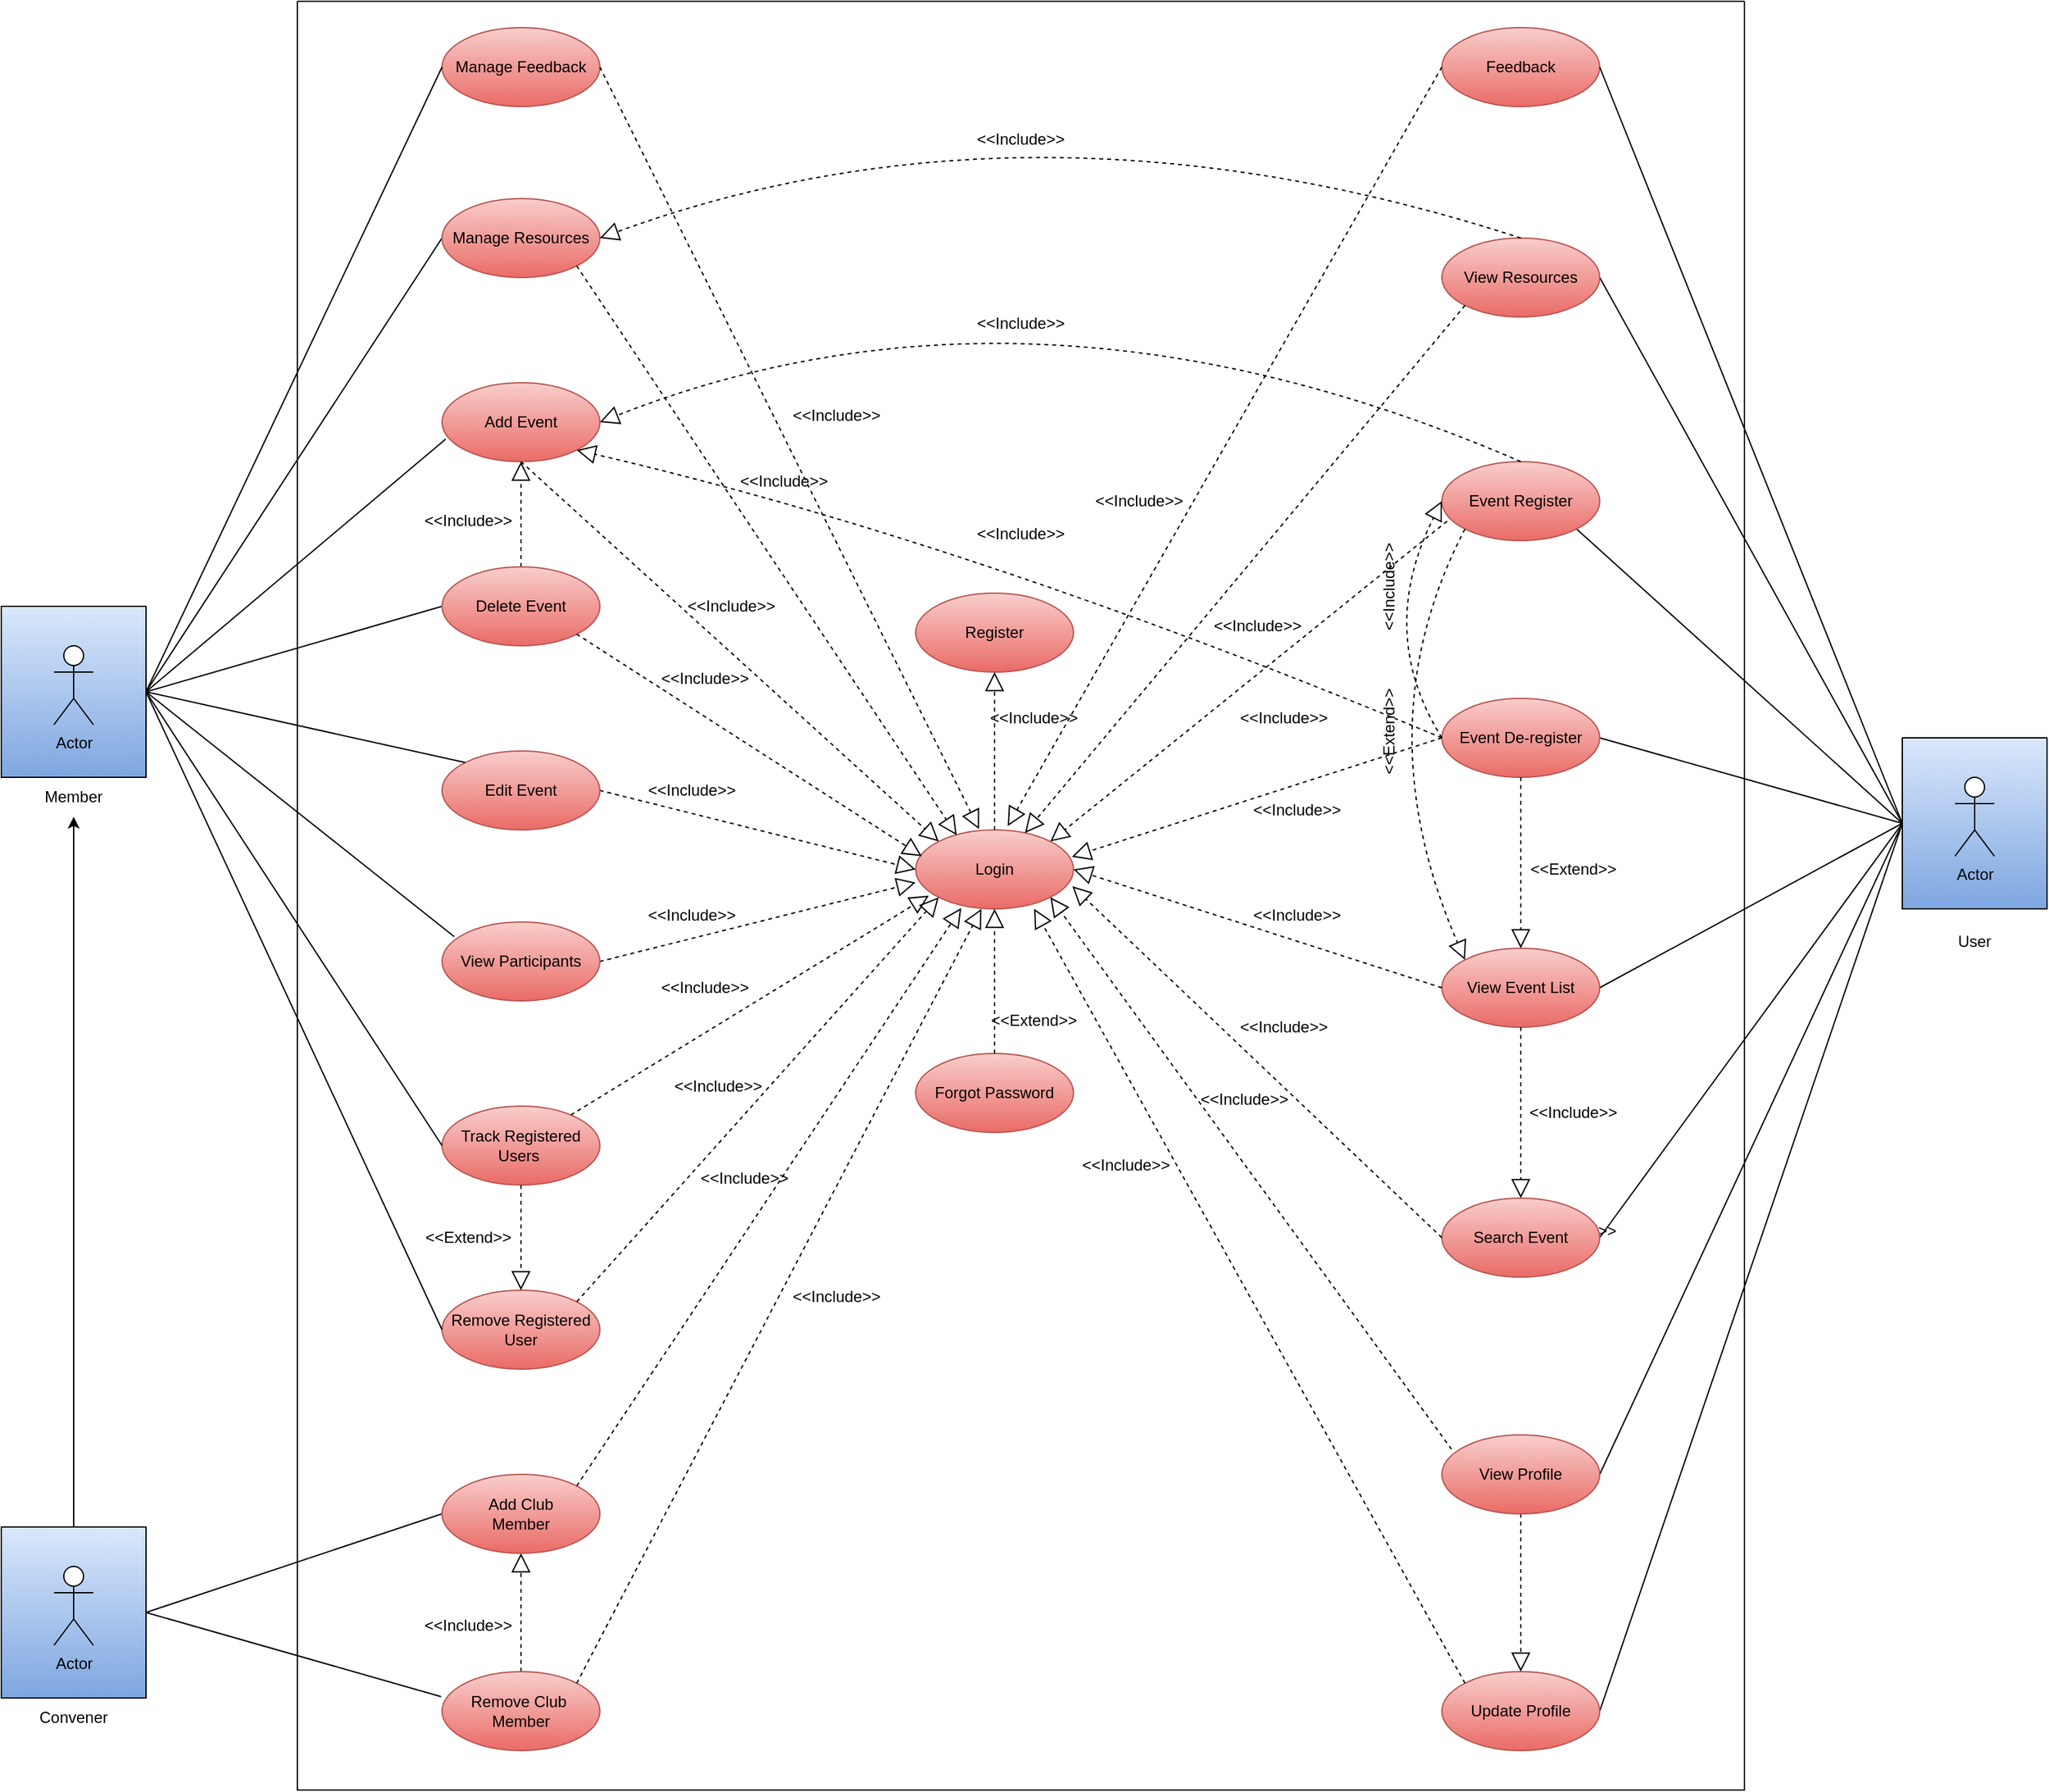 <mxfile version="20.3.0" type="device"><diagram id="QvdpzfzOHM7fyCmmI8pD" name="Page-1"><mxGraphModel dx="2234" dy="1955" grid="1" gridSize="10" guides="1" tooltips="1" connect="1" arrows="1" fold="1" page="1" pageScale="1" pageWidth="850" pageHeight="1100" math="0" shadow="0"><root><mxCell id="0"/><mxCell id="1" parent="0"/><mxCell id="EgZuIPn-_DnP6CWS_Zrd-32" value="" style="endArrow=none;html=1;rounded=0;exitX=1;exitY=0.5;exitDx=0;exitDy=0;entryX=0;entryY=0.5;entryDx=0;entryDy=0;" parent="1" source="EgZuIPn-_DnP6CWS_Zrd-13" target="EgZuIPn-_DnP6CWS_Zrd-52" edge="1"><mxGeometry width="50" height="50" relative="1" as="geometry"><mxPoint x="930" y="-90" as="sourcePoint"/><mxPoint x="980" y="190" as="targetPoint"/></mxGeometry></mxCell><mxCell id="EgZuIPn-_DnP6CWS_Zrd-35" value="" style="endArrow=none;html=1;rounded=0;entryX=1;entryY=0.5;entryDx=0;entryDy=0;exitX=0;exitY=0.5;exitDx=0;exitDy=0;" parent="1" source="EgZuIPn-_DnP6CWS_Zrd-52" target="EgZuIPn-_DnP6CWS_Zrd-14" edge="1"><mxGeometry width="50" height="50" relative="1" as="geometry"><mxPoint x="940" y="160" as="sourcePoint"/><mxPoint x="920" y="130" as="targetPoint"/></mxGeometry></mxCell><mxCell id="EgZuIPn-_DnP6CWS_Zrd-37" value="" style="endArrow=none;html=1;rounded=0;entryX=1;entryY=1;entryDx=0;entryDy=0;exitX=0;exitY=0.5;exitDx=0;exitDy=0;" parent="1" source="EgZuIPn-_DnP6CWS_Zrd-52" target="EgZuIPn-_DnP6CWS_Zrd-7" edge="1"><mxGeometry width="50" height="50" relative="1" as="geometry"><mxPoint x="940" y="130" as="sourcePoint"/><mxPoint x="930" y="90" as="targetPoint"/></mxGeometry></mxCell><mxCell id="EgZuIPn-_DnP6CWS_Zrd-38" value="" style="endArrow=none;html=1;rounded=0;exitX=1;exitY=0.5;exitDx=0;exitDy=0;entryX=0;entryY=0.5;entryDx=0;entryDy=0;" parent="1" source="EgZuIPn-_DnP6CWS_Zrd-12" target="EgZuIPn-_DnP6CWS_Zrd-52" edge="1"><mxGeometry width="50" height="50" relative="1" as="geometry"><mxPoint x="940" y="270" as="sourcePoint"/><mxPoint x="970" y="220" as="targetPoint"/></mxGeometry></mxCell><mxCell id="EgZuIPn-_DnP6CWS_Zrd-39" value="" style="endArrow=none;html=1;rounded=0;exitX=1;exitY=0.5;exitDx=0;exitDy=0;entryX=0;entryY=0.5;entryDx=0;entryDy=0;" parent="1" source="EgZuIPn-_DnP6CWS_Zrd-15" target="EgZuIPn-_DnP6CWS_Zrd-52" edge="1"><mxGeometry width="50" height="50" relative="1" as="geometry"><mxPoint x="870" y="349.41" as="sourcePoint"/><mxPoint x="990" y="349.41" as="targetPoint"/></mxGeometry></mxCell><mxCell id="EgZuIPn-_DnP6CWS_Zrd-40" value="" style="endArrow=none;html=1;rounded=0;exitX=1;exitY=0.5;exitDx=0;exitDy=0;entryX=0;entryY=0.5;entryDx=0;entryDy=0;" parent="1" source="EgZuIPn-_DnP6CWS_Zrd-17" target="EgZuIPn-_DnP6CWS_Zrd-52" edge="1"><mxGeometry width="50" height="50" relative="1" as="geometry"><mxPoint x="890" y="240" as="sourcePoint"/><mxPoint x="1010" y="240" as="targetPoint"/></mxGeometry></mxCell><mxCell id="EgZuIPn-_DnP6CWS_Zrd-41" value="" style="endArrow=none;html=1;rounded=0;exitX=1;exitY=0.5;exitDx=0;exitDy=0;entryX=0;entryY=0.5;entryDx=0;entryDy=0;" parent="1" source="EgZuIPn-_DnP6CWS_Zrd-16" target="EgZuIPn-_DnP6CWS_Zrd-52" edge="1"><mxGeometry width="50" height="50" relative="1" as="geometry"><mxPoint x="900" y="250" as="sourcePoint"/><mxPoint x="1020" y="250" as="targetPoint"/></mxGeometry></mxCell><mxCell id="EgZuIPn-_DnP6CWS_Zrd-42" value="" style="endArrow=none;html=1;rounded=0;entryX=0;entryY=0.5;entryDx=0;entryDy=0;exitX=1;exitY=0.5;exitDx=0;exitDy=0;" parent="1" source="EgZuIPn-_DnP6CWS_Zrd-49" target="EgZuIPn-_DnP6CWS_Zrd-23" edge="1"><mxGeometry width="50" height="50" relative="1" as="geometry"><mxPoint x="80" y="90" as="sourcePoint"/><mxPoint x="140" y="20" as="targetPoint"/></mxGeometry></mxCell><mxCell id="EgZuIPn-_DnP6CWS_Zrd-43" value="" style="endArrow=none;html=1;rounded=0;entryX=0.023;entryY=0.714;entryDx=0;entryDy=0;entryPerimeter=0;exitX=1;exitY=0.5;exitDx=0;exitDy=0;" parent="1" source="EgZuIPn-_DnP6CWS_Zrd-49" target="EgZuIPn-_DnP6CWS_Zrd-9" edge="1"><mxGeometry width="50" height="50" relative="1" as="geometry"><mxPoint x="90" y="100" as="sourcePoint"/><mxPoint x="210" y="-140.0" as="targetPoint"/></mxGeometry></mxCell><mxCell id="EgZuIPn-_DnP6CWS_Zrd-44" value="" style="endArrow=none;html=1;rounded=0;entryX=0;entryY=0.5;entryDx=0;entryDy=0;exitX=1;exitY=0.5;exitDx=0;exitDy=0;" parent="1" source="EgZuIPn-_DnP6CWS_Zrd-49" target="EgZuIPn-_DnP6CWS_Zrd-10" edge="1"><mxGeometry width="50" height="50" relative="1" as="geometry"><mxPoint x="90" y="90" as="sourcePoint"/><mxPoint x="220" y="-130.0" as="targetPoint"/></mxGeometry></mxCell><mxCell id="EgZuIPn-_DnP6CWS_Zrd-45" value="" style="endArrow=none;html=1;rounded=0;entryX=0;entryY=0.5;entryDx=0;entryDy=0;exitX=1;exitY=0.5;exitDx=0;exitDy=0;" parent="1" source="EgZuIPn-_DnP6CWS_Zrd-47" target="EgZuIPn-_DnP6CWS_Zrd-11" edge="1"><mxGeometry width="50" height="50" relative="1" as="geometry"><mxPoint x="70" y="310" as="sourcePoint"/><mxPoint x="230" y="-120.0" as="targetPoint"/></mxGeometry></mxCell><mxCell id="EgZuIPn-_DnP6CWS_Zrd-46" value="" style="endArrow=none;html=1;rounded=0;entryX=-0.006;entryY=0.316;entryDx=0;entryDy=0;entryPerimeter=0;exitX=1;exitY=0.5;exitDx=0;exitDy=0;" parent="1" source="EgZuIPn-_DnP6CWS_Zrd-47" target="EgZuIPn-_DnP6CWS_Zrd-19" edge="1"><mxGeometry width="50" height="50" relative="1" as="geometry"><mxPoint x="70" y="310" as="sourcePoint"/><mxPoint x="240" y="-110.0" as="targetPoint"/></mxGeometry></mxCell><mxCell id="EgZuIPn-_DnP6CWS_Zrd-50" value="" style="group;fillColor=#dae8fc;gradientColor=#7ea6e0;strokeColor=#6c8ebf;" parent="1" vertex="1" connectable="0"><mxGeometry x="-225" y="180" width="110" height="130" as="geometry"/></mxCell><mxCell id="EgZuIPn-_DnP6CWS_Zrd-24" value="Actor" style="shape=umlActor;verticalLabelPosition=bottom;verticalAlign=top;html=1;" parent="EgZuIPn-_DnP6CWS_Zrd-50" vertex="1"><mxGeometry x="40" y="30" width="30" height="60" as="geometry"/></mxCell><mxCell id="EgZuIPn-_DnP6CWS_Zrd-49" value="" style="swimlane;startSize=0;" parent="EgZuIPn-_DnP6CWS_Zrd-50" vertex="1"><mxGeometry width="110" height="130" as="geometry"/></mxCell><mxCell id="EgZuIPn-_DnP6CWS_Zrd-51" value="" style="group;fillColor=#dae8fc;gradientColor=#7ea6e0;strokeColor=#6c8ebf;" parent="1" vertex="1" connectable="0"><mxGeometry x="-225" y="880" width="110" height="130" as="geometry"/></mxCell><mxCell id="EgZuIPn-_DnP6CWS_Zrd-25" value="Actor" style="shape=umlActor;verticalLabelPosition=bottom;verticalAlign=top;html=1;" parent="EgZuIPn-_DnP6CWS_Zrd-51" vertex="1"><mxGeometry x="40" y="30" width="30" height="60" as="geometry"/></mxCell><mxCell id="EgZuIPn-_DnP6CWS_Zrd-47" value="" style="swimlane;startSize=0;" parent="EgZuIPn-_DnP6CWS_Zrd-51" vertex="1"><mxGeometry width="110" height="130" as="geometry"/></mxCell><mxCell id="EgZuIPn-_DnP6CWS_Zrd-53" value="" style="group;fillColor=#dae8fc;gradientColor=#7ea6e0;strokeColor=#6c8ebf;" parent="1" vertex="1" connectable="0"><mxGeometry x="1220" y="280" width="110" height="130" as="geometry"/></mxCell><mxCell id="EgZuIPn-_DnP6CWS_Zrd-5" value="Actor" style="shape=umlActor;verticalLabelPosition=bottom;verticalAlign=top;html=1;" parent="EgZuIPn-_DnP6CWS_Zrd-53" vertex="1"><mxGeometry x="40" y="30" width="30" height="60" as="geometry"/></mxCell><mxCell id="EgZuIPn-_DnP6CWS_Zrd-52" value="" style="swimlane;startSize=0;" parent="EgZuIPn-_DnP6CWS_Zrd-53" vertex="1"><mxGeometry width="110" height="130" as="geometry"/></mxCell><mxCell id="EgZuIPn-_DnP6CWS_Zrd-83" value="" style="endArrow=classic;html=1;curved=1;exitX=0.5;exitY=0;exitDx=0;exitDy=0;entryX=0.5;entryY=1;entryDx=0;entryDy=0;" parent="1" source="EgZuIPn-_DnP6CWS_Zrd-47" target="dQXetNGije6BvNZYSpOx-2" edge="1"><mxGeometry width="50" height="50" relative="1" as="geometry"><mxPoint x="500" y="200" as="sourcePoint"/><mxPoint x="-170" y="400" as="targetPoint"/></mxGeometry></mxCell><mxCell id="dQXetNGije6BvNZYSpOx-1" value="User" style="text;html=1;strokeColor=none;fillColor=none;align=center;verticalAlign=middle;whiteSpace=wrap;rounded=0;" parent="1" vertex="1"><mxGeometry x="1245" y="420" width="60" height="30" as="geometry"/></mxCell><mxCell id="dQXetNGije6BvNZYSpOx-2" value="Member" style="text;html=1;strokeColor=none;fillColor=none;align=center;verticalAlign=middle;whiteSpace=wrap;rounded=0;" parent="1" vertex="1"><mxGeometry x="-200" y="310" width="60" height="30" as="geometry"/></mxCell><mxCell id="dQXetNGije6BvNZYSpOx-3" value="Convener" style="text;html=1;strokeColor=none;fillColor=none;align=center;verticalAlign=middle;whiteSpace=wrap;rounded=0;" parent="1" vertex="1"><mxGeometry x="-200" y="1010" width="60" height="30" as="geometry"/></mxCell><mxCell id="dQXetNGije6BvNZYSpOx-44" value="" style="swimlane;startSize=0;fontSize=21;" parent="1" vertex="1"><mxGeometry y="-280" width="1100" height="1360" as="geometry"/></mxCell><mxCell id="EgZuIPn-_DnP6CWS_Zrd-16" value="Update Profile" style="ellipse;whiteSpace=wrap;html=1;fillColor=#f8cecc;strokeColor=#b85450;gradientColor=#ea6b66;" parent="dQXetNGije6BvNZYSpOx-44" vertex="1"><mxGeometry x="870" y="1270" width="120" height="60" as="geometry"/></mxCell><mxCell id="EgZuIPn-_DnP6CWS_Zrd-81" value="" style="endArrow=block;dashed=1;endFill=0;endSize=12;html=1;curved=1;exitX=0.5;exitY=1;exitDx=0;exitDy=0;entryX=0.5;entryY=0;entryDx=0;entryDy=0;" parent="dQXetNGije6BvNZYSpOx-44" source="EgZuIPn-_DnP6CWS_Zrd-17" target="EgZuIPn-_DnP6CWS_Zrd-16" edge="1"><mxGeometry width="160" relative="1" as="geometry"><mxPoint x="480" y="810" as="sourcePoint"/><mxPoint x="590.0" y="895" as="targetPoint"/></mxGeometry></mxCell><mxCell id="EgZuIPn-_DnP6CWS_Zrd-17" value="View Profile" style="ellipse;whiteSpace=wrap;html=1;fillColor=#f8cecc;strokeColor=#b85450;gradientColor=#ea6b66;" parent="dQXetNGije6BvNZYSpOx-44" vertex="1"><mxGeometry x="870" y="1090" width="120" height="60" as="geometry"/></mxCell><mxCell id="dQXetNGije6BvNZYSpOx-5" value="&amp;lt;&amp;lt;Include&amp;gt;&amp;gt;" style="text;html=1;strokeColor=none;fillColor=none;align=center;verticalAlign=middle;whiteSpace=wrap;rounded=0;" parent="dQXetNGije6BvNZYSpOx-44" vertex="1"><mxGeometry x="690" y="820" width="60" height="30" as="geometry"/></mxCell><mxCell id="dQXetNGije6BvNZYSpOx-42" value="&amp;lt;&amp;lt;Include&amp;gt;&amp;gt;" style="text;html=1;strokeColor=none;fillColor=none;align=center;verticalAlign=middle;whiteSpace=wrap;rounded=0;" parent="dQXetNGije6BvNZYSpOx-44" vertex="1"><mxGeometry x="600" y="870" width="60" height="30" as="geometry"/></mxCell><mxCell id="EgZuIPn-_DnP6CWS_Zrd-13" value="View Resources" style="ellipse;whiteSpace=wrap;html=1;fillColor=#f8cecc;strokeColor=#b85450;gradientColor=#ea6b66;" parent="dQXetNGije6BvNZYSpOx-44" vertex="1"><mxGeometry x="870" y="180" width="120" height="60" as="geometry"/></mxCell><mxCell id="EgZuIPn-_DnP6CWS_Zrd-7" value="Event Register" style="ellipse;whiteSpace=wrap;html=1;fillColor=#f8cecc;strokeColor=#b85450;gradientColor=#ea6b66;" parent="dQXetNGije6BvNZYSpOx-44" vertex="1"><mxGeometry x="870" y="350" width="120" height="60" as="geometry"/></mxCell><mxCell id="EgZuIPn-_DnP6CWS_Zrd-23" value="Manage Resources" style="ellipse;whiteSpace=wrap;html=1;fillColor=#f8cecc;strokeColor=#b85450;gradientColor=#ea6b66;" parent="dQXetNGije6BvNZYSpOx-44" vertex="1"><mxGeometry x="110" y="150" width="120" height="60" as="geometry"/></mxCell><mxCell id="EgZuIPn-_DnP6CWS_Zrd-57" value="" style="endArrow=block;dashed=1;endFill=0;endSize=12;html=1;entryX=1;entryY=0.5;entryDx=0;entryDy=0;exitX=0.5;exitY=0;exitDx=0;exitDy=0;curved=1;" parent="dQXetNGije6BvNZYSpOx-44" source="EgZuIPn-_DnP6CWS_Zrd-13" target="EgZuIPn-_DnP6CWS_Zrd-23" edge="1"><mxGeometry width="160" relative="1" as="geometry"><mxPoint x="370" y="410" as="sourcePoint"/><mxPoint x="530" y="410" as="targetPoint"/><Array as="points"><mxPoint x="560" y="60"/></Array></mxGeometry></mxCell><mxCell id="dQXetNGije6BvNZYSpOx-13" value="&amp;lt;&amp;lt;Include&amp;gt;&amp;gt;" style="text;html=1;strokeColor=none;fillColor=none;align=center;verticalAlign=middle;whiteSpace=wrap;rounded=0;" parent="dQXetNGije6BvNZYSpOx-44" vertex="1"><mxGeometry x="520" y="90" width="60" height="30" as="geometry"/></mxCell><mxCell id="dQXetNGije6BvNZYSpOx-12" value="&amp;lt;&amp;lt;Include&amp;gt;&amp;gt;" style="text;html=1;strokeColor=none;fillColor=none;align=center;verticalAlign=middle;whiteSpace=wrap;rounded=0;" parent="dQXetNGije6BvNZYSpOx-44" vertex="1"><mxGeometry x="520" y="230" width="60" height="30" as="geometry"/></mxCell><mxCell id="dQXetNGije6BvNZYSpOx-10" value="&amp;lt;&amp;lt;Include&amp;gt;&amp;gt;" style="text;html=1;strokeColor=none;fillColor=none;align=center;verticalAlign=middle;whiteSpace=wrap;rounded=0;rotation=270;" parent="dQXetNGije6BvNZYSpOx-44" vertex="1"><mxGeometry x="800" y="430" width="60" height="30" as="geometry"/></mxCell><mxCell id="dQXetNGije6BvNZYSpOx-36" value="&amp;lt;&amp;lt;Extend&amp;gt;&amp;gt;" style="text;html=1;strokeColor=none;fillColor=none;align=center;verticalAlign=middle;whiteSpace=wrap;rounded=0;rotation=270;" parent="dQXetNGije6BvNZYSpOx-44" vertex="1"><mxGeometry x="800" y="540" width="60" height="30" as="geometry"/></mxCell><mxCell id="6J6MXzMf50d3bZZzto6T-2" value="" style="endArrow=block;dashed=1;endFill=0;endSize=12;html=1;curved=1;exitX=0.5;exitY=0;exitDx=0;exitDy=0;entryX=0.5;entryY=1;entryDx=0;entryDy=0;" parent="dQXetNGije6BvNZYSpOx-44" source="EgZuIPn-_DnP6CWS_Zrd-19" target="EgZuIPn-_DnP6CWS_Zrd-11" edge="1"><mxGeometry width="160" relative="1" as="geometry"><mxPoint x="-90" y="759.04" as="sourcePoint"/><mxPoint x="170" y="740" as="targetPoint"/></mxGeometry></mxCell><mxCell id="6J6MXzMf50d3bZZzto6T-3" value="" style="endArrow=block;dashed=1;endFill=0;endSize=12;html=1;curved=1;exitX=0.5;exitY=0;exitDx=0;exitDy=0;entryX=0.5;entryY=1;entryDx=0;entryDy=0;" parent="dQXetNGije6BvNZYSpOx-44" source="EgZuIPn-_DnP6CWS_Zrd-10" target="EgZuIPn-_DnP6CWS_Zrd-9" edge="1"><mxGeometry width="160" relative="1" as="geometry"><mxPoint x="169.29" y="410" as="sourcePoint"/><mxPoint x="169.29" y="310" as="targetPoint"/></mxGeometry></mxCell><mxCell id="6J6MXzMf50d3bZZzto6T-4" value="&amp;lt;&amp;lt;Include&amp;gt;&amp;gt;" style="text;html=1;strokeColor=none;fillColor=none;align=center;verticalAlign=middle;whiteSpace=wrap;rounded=0;" parent="dQXetNGije6BvNZYSpOx-44" vertex="1"><mxGeometry x="100" y="1220" width="60" height="30" as="geometry"/></mxCell><mxCell id="6J6MXzMf50d3bZZzto6T-5" value="&amp;lt;&amp;lt;Include&amp;gt;&amp;gt;" style="text;html=1;strokeColor=none;fillColor=none;align=center;verticalAlign=middle;whiteSpace=wrap;rounded=0;" parent="dQXetNGije6BvNZYSpOx-44" vertex="1"><mxGeometry x="100" y="380" width="60" height="30" as="geometry"/></mxCell><mxCell id="6J6MXzMf50d3bZZzto6T-6" value="&amp;lt;&amp;lt;Extend&amp;gt;&amp;gt;" style="text;html=1;strokeColor=none;fillColor=none;align=center;verticalAlign=middle;whiteSpace=wrap;rounded=0;" parent="dQXetNGije6BvNZYSpOx-44" vertex="1"><mxGeometry x="940" y="920" width="60" height="30" as="geometry"/></mxCell><mxCell id="EgZuIPn-_DnP6CWS_Zrd-19" value="Remove Club&amp;nbsp;&lt;br&gt;Member" style="ellipse;whiteSpace=wrap;html=1;fillColor=#f8cecc;strokeColor=#b85450;gradientColor=#ea6b66;" parent="dQXetNGije6BvNZYSpOx-44" vertex="1"><mxGeometry x="110" y="1270" width="120" height="60" as="geometry"/></mxCell><mxCell id="EgZuIPn-_DnP6CWS_Zrd-11" value="Add Club &lt;br&gt;Member" style="ellipse;whiteSpace=wrap;html=1;fillColor=#f8cecc;strokeColor=#b85450;gradientColor=#ea6b66;" parent="dQXetNGije6BvNZYSpOx-44" vertex="1"><mxGeometry x="110" y="1120" width="120" height="60" as="geometry"/></mxCell><mxCell id="EgZuIPn-_DnP6CWS_Zrd-9" value="Add Event" style="ellipse;whiteSpace=wrap;html=1;fillColor=#f8cecc;strokeColor=#b85450;gradientColor=#ea6b66;" parent="dQXetNGije6BvNZYSpOx-44" vertex="1"><mxGeometry x="110" y="290" width="120" height="60" as="geometry"/></mxCell><mxCell id="EgZuIPn-_DnP6CWS_Zrd-60" value="" style="endArrow=block;dashed=1;endFill=0;endSize=12;html=1;curved=1;entryX=1;entryY=0.5;entryDx=0;entryDy=0;exitX=0.5;exitY=0;exitDx=0;exitDy=0;" parent="dQXetNGije6BvNZYSpOx-44" source="EgZuIPn-_DnP6CWS_Zrd-7" target="EgZuIPn-_DnP6CWS_Zrd-9" edge="1"><mxGeometry width="160" relative="1" as="geometry"><mxPoint x="460" y="160" as="sourcePoint"/><mxPoint x="620" y="160" as="targetPoint"/><Array as="points"><mxPoint x="560" y="190"/></Array></mxGeometry></mxCell><mxCell id="EgZuIPn-_DnP6CWS_Zrd-10" value="Delete Event" style="ellipse;whiteSpace=wrap;html=1;fillColor=#f8cecc;strokeColor=#b85450;gradientColor=#ea6b66;" parent="dQXetNGije6BvNZYSpOx-44" vertex="1"><mxGeometry x="110" y="430" width="120" height="60" as="geometry"/></mxCell><mxCell id="dQXetNGije6BvNZYSpOx-26" value="&amp;lt;&amp;lt;Include&amp;gt;&amp;gt;" style="text;html=1;strokeColor=none;fillColor=none;align=center;verticalAlign=middle;whiteSpace=wrap;rounded=0;" parent="dQXetNGije6BvNZYSpOx-44" vertex="1"><mxGeometry x="340" y="350" width="60" height="30" as="geometry"/></mxCell><mxCell id="dQXetNGije6BvNZYSpOx-24" value="&amp;lt;&amp;lt;Include&amp;gt;&amp;gt;" style="text;html=1;strokeColor=none;fillColor=none;align=center;verticalAlign=middle;whiteSpace=wrap;rounded=0;" parent="dQXetNGije6BvNZYSpOx-44" vertex="1"><mxGeometry x="300" y="445" width="60" height="30" as="geometry"/></mxCell><mxCell id="dQXetNGije6BvNZYSpOx-6" value="&amp;lt;&amp;lt;Include&amp;gt;&amp;gt;" style="text;html=1;strokeColor=none;fillColor=none;align=center;verticalAlign=middle;whiteSpace=wrap;rounded=0;" parent="dQXetNGije6BvNZYSpOx-44" vertex="1"><mxGeometry x="280" y="500" width="60" height="30" as="geometry"/></mxCell><mxCell id="dQXetNGije6BvNZYSpOx-7" value="&amp;lt;&amp;lt;Include&amp;gt;&amp;gt;" style="text;html=1;strokeColor=none;fillColor=none;align=center;verticalAlign=middle;whiteSpace=wrap;rounded=0;" parent="dQXetNGije6BvNZYSpOx-44" vertex="1"><mxGeometry x="310" y="880" width="60" height="30" as="geometry"/></mxCell><mxCell id="dQXetNGije6BvNZYSpOx-8" value="&amp;lt;&amp;lt;Include&amp;gt;&amp;gt;" style="text;html=1;strokeColor=none;fillColor=none;align=center;verticalAlign=middle;whiteSpace=wrap;rounded=0;" parent="dQXetNGije6BvNZYSpOx-44" vertex="1"><mxGeometry x="280" y="735" width="60" height="30" as="geometry"/></mxCell><mxCell id="dQXetNGije6BvNZYSpOx-43" value="&amp;lt;&amp;lt;Include&amp;gt;&amp;gt;" style="text;html=1;strokeColor=none;fillColor=none;align=center;verticalAlign=middle;whiteSpace=wrap;rounded=0;" parent="dQXetNGije6BvNZYSpOx-44" vertex="1"><mxGeometry x="530" y="530" width="60" height="30" as="geometry"/></mxCell><mxCell id="dQXetNGije6BvNZYSpOx-11" value="&amp;lt;&amp;lt;Include&amp;gt;&amp;gt;" style="text;html=1;strokeColor=none;fillColor=none;align=center;verticalAlign=middle;whiteSpace=wrap;rounded=0;" parent="dQXetNGije6BvNZYSpOx-44" vertex="1"><mxGeometry x="520" y="390" width="60" height="30" as="geometry"/></mxCell><mxCell id="6J6MXzMf50d3bZZzto6T-20" value="&amp;lt;&amp;lt;Include&amp;gt;&amp;gt;" style="text;html=1;strokeColor=none;fillColor=none;align=center;verticalAlign=middle;whiteSpace=wrap;rounded=0;" parent="dQXetNGije6BvNZYSpOx-44" vertex="1"><mxGeometry x="270" y="585" width="60" height="30" as="geometry"/></mxCell><mxCell id="6J6MXzMf50d3bZZzto6T-22" value="&amp;lt;&amp;lt;Include&amp;gt;&amp;gt;" style="text;html=1;strokeColor=none;fillColor=none;align=center;verticalAlign=middle;whiteSpace=wrap;rounded=0;" parent="dQXetNGije6BvNZYSpOx-44" vertex="1"><mxGeometry x="270" y="680" width="60" height="30" as="geometry"/></mxCell><mxCell id="dQXetNGije6BvNZYSpOx-23" value="&amp;lt;&amp;lt;Include&amp;gt;&amp;gt;" style="text;html=1;strokeColor=none;fillColor=none;align=center;verticalAlign=middle;whiteSpace=wrap;rounded=0;" parent="dQXetNGije6BvNZYSpOx-44" vertex="1"><mxGeometry x="730" y="600" width="60" height="30" as="geometry"/></mxCell><mxCell id="EgZuIPn-_DnP6CWS_Zrd-15" value="Search Event" style="ellipse;whiteSpace=wrap;html=1;fillColor=#f8cecc;strokeColor=#b85450;gradientColor=#ea6b66;" parent="dQXetNGije6BvNZYSpOx-44" vertex="1"><mxGeometry x="870" y="910" width="120" height="60" as="geometry"/></mxCell><mxCell id="EgZuIPn-_DnP6CWS_Zrd-12" value="View Event List" style="ellipse;whiteSpace=wrap;html=1;fillColor=#f8cecc;strokeColor=#b85450;gradientColor=#ea6b66;" parent="dQXetNGije6BvNZYSpOx-44" vertex="1"><mxGeometry x="870" y="720" width="120" height="60" as="geometry"/></mxCell><mxCell id="EgZuIPn-_DnP6CWS_Zrd-84" value="" style="endArrow=block;dashed=1;endFill=0;endSize=12;html=1;curved=1;entryX=0;entryY=0;entryDx=0;entryDy=0;exitX=0;exitY=1;exitDx=0;exitDy=0;" parent="dQXetNGije6BvNZYSpOx-44" source="EgZuIPn-_DnP6CWS_Zrd-7" target="EgZuIPn-_DnP6CWS_Zrd-12" edge="1"><mxGeometry width="160" relative="1" as="geometry"><mxPoint x="870" y="250" as="sourcePoint"/><mxPoint x="650" y="820" as="targetPoint"/><Array as="points"><mxPoint x="810" y="550"/></Array></mxGeometry></mxCell><mxCell id="EgZuIPn-_DnP6CWS_Zrd-88" value="" style="endArrow=block;dashed=1;endFill=0;endSize=12;html=1;curved=1;exitX=0.5;exitY=1;exitDx=0;exitDy=0;" parent="dQXetNGije6BvNZYSpOx-44" source="EgZuIPn-_DnP6CWS_Zrd-12" target="EgZuIPn-_DnP6CWS_Zrd-15" edge="1"><mxGeometry width="160" relative="1" as="geometry"><mxPoint x="520" y="850" as="sourcePoint"/><mxPoint x="680" y="850" as="targetPoint"/></mxGeometry></mxCell><mxCell id="EgZuIPn-_DnP6CWS_Zrd-14" value="Event De-register" style="ellipse;whiteSpace=wrap;html=1;fillColor=#f8cecc;strokeColor=#b85450;gradientColor=#ea6b66;" parent="dQXetNGije6BvNZYSpOx-44" vertex="1"><mxGeometry x="870" y="530" width="120" height="60" as="geometry"/></mxCell><mxCell id="EgZuIPn-_DnP6CWS_Zrd-61" value="" style="endArrow=block;dashed=1;endFill=0;endSize=12;html=1;curved=1;entryX=1;entryY=1;entryDx=0;entryDy=0;exitX=0;exitY=0.5;exitDx=0;exitDy=0;" parent="dQXetNGije6BvNZYSpOx-44" source="EgZuIPn-_DnP6CWS_Zrd-14" target="EgZuIPn-_DnP6CWS_Zrd-9" edge="1"><mxGeometry width="160" relative="1" as="geometry"><mxPoint x="370" y="410" as="sourcePoint"/><mxPoint x="530" y="410" as="targetPoint"/><Array as="points"><mxPoint x="510" y="410"/></Array></mxGeometry></mxCell><mxCell id="EgZuIPn-_DnP6CWS_Zrd-63" value="" style="endArrow=block;dashed=1;endFill=0;endSize=12;html=1;curved=1;entryX=0;entryY=0.5;entryDx=0;entryDy=0;exitX=0;exitY=0.5;exitDx=0;exitDy=0;" parent="dQXetNGije6BvNZYSpOx-44" source="EgZuIPn-_DnP6CWS_Zrd-14" target="EgZuIPn-_DnP6CWS_Zrd-7" edge="1"><mxGeometry width="160" relative="1" as="geometry"><mxPoint x="370" y="530" as="sourcePoint"/><mxPoint x="530" y="530" as="targetPoint"/><Array as="points"><mxPoint x="820" y="480"/></Array></mxGeometry></mxCell><mxCell id="EgZuIPn-_DnP6CWS_Zrd-87" value="" style="endArrow=block;dashed=1;endFill=0;endSize=12;html=1;curved=1;exitX=0.5;exitY=1;exitDx=0;exitDy=0;entryX=0.5;entryY=0;entryDx=0;entryDy=0;" parent="dQXetNGije6BvNZYSpOx-44" source="EgZuIPn-_DnP6CWS_Zrd-14" target="EgZuIPn-_DnP6CWS_Zrd-12" edge="1"><mxGeometry width="160" relative="1" as="geometry"><mxPoint x="510" y="840" as="sourcePoint"/><mxPoint x="870" y="500" as="targetPoint"/></mxGeometry></mxCell><mxCell id="EgZuIPn-_DnP6CWS_Zrd-20" value="Login" style="ellipse;whiteSpace=wrap;html=1;fillColor=#f8cecc;strokeColor=#b85450;gradientColor=#ea6b66;" parent="dQXetNGije6BvNZYSpOx-44" vertex="1"><mxGeometry x="470" y="630" width="120" height="60" as="geometry"/></mxCell><mxCell id="EgZuIPn-_DnP6CWS_Zrd-67" value="" style="endArrow=block;dashed=1;endFill=0;endSize=12;html=1;curved=1;exitX=0.5;exitY=1;exitDx=0;exitDy=0;entryX=0;entryY=0;entryDx=0;entryDy=0;" parent="dQXetNGije6BvNZYSpOx-44" source="EgZuIPn-_DnP6CWS_Zrd-9" target="EgZuIPn-_DnP6CWS_Zrd-20" edge="1"><mxGeometry width="160" relative="1" as="geometry"><mxPoint x="380" y="710" as="sourcePoint"/><mxPoint x="470" y="540" as="targetPoint"/></mxGeometry></mxCell><mxCell id="EgZuIPn-_DnP6CWS_Zrd-68" value="" style="endArrow=block;dashed=1;endFill=0;endSize=12;html=1;curved=1;exitX=1;exitY=1;exitDx=0;exitDy=0;entryX=0.039;entryY=0.333;entryDx=0;entryDy=0;entryPerimeter=0;" parent="dQXetNGije6BvNZYSpOx-44" source="EgZuIPn-_DnP6CWS_Zrd-10" target="EgZuIPn-_DnP6CWS_Zrd-20" edge="1"><mxGeometry width="160" relative="1" as="geometry"><mxPoint x="390" y="720" as="sourcePoint"/><mxPoint x="550" y="720" as="targetPoint"/></mxGeometry></mxCell><mxCell id="EgZuIPn-_DnP6CWS_Zrd-69" value="" style="endArrow=block;dashed=1;endFill=0;endSize=12;html=1;curved=1;exitX=1;exitY=0;exitDx=0;exitDy=0;entryX=0.289;entryY=0.99;entryDx=0;entryDy=0;entryPerimeter=0;" parent="dQXetNGije6BvNZYSpOx-44" source="EgZuIPn-_DnP6CWS_Zrd-11" target="EgZuIPn-_DnP6CWS_Zrd-20" edge="1"><mxGeometry width="160" relative="1" as="geometry"><mxPoint x="400" y="730" as="sourcePoint"/><mxPoint x="500" y="620" as="targetPoint"/></mxGeometry></mxCell><mxCell id="EgZuIPn-_DnP6CWS_Zrd-70" value="" style="endArrow=block;dashed=1;endFill=0;endSize=12;html=1;curved=1;exitX=1;exitY=0;exitDx=0;exitDy=0;" parent="dQXetNGije6BvNZYSpOx-44" source="EgZuIPn-_DnP6CWS_Zrd-19" edge="1"><mxGeometry width="160" relative="1" as="geometry"><mxPoint x="410" y="740" as="sourcePoint"/><mxPoint x="520" y="690" as="targetPoint"/></mxGeometry></mxCell><mxCell id="EgZuIPn-_DnP6CWS_Zrd-72" value="" style="endArrow=block;dashed=1;endFill=0;endSize=12;html=1;curved=1;exitX=0;exitY=1;exitDx=0;exitDy=0;" parent="dQXetNGije6BvNZYSpOx-44" source="EgZuIPn-_DnP6CWS_Zrd-13" target="EgZuIPn-_DnP6CWS_Zrd-20" edge="1"><mxGeometry width="160" relative="1" as="geometry"><mxPoint x="750" y="450" as="sourcePoint"/><mxPoint x="580" y="750" as="targetPoint"/></mxGeometry></mxCell><mxCell id="EgZuIPn-_DnP6CWS_Zrd-73" value="" style="endArrow=block;dashed=1;endFill=0;endSize=12;html=1;curved=1;entryX=1;entryY=0;entryDx=0;entryDy=0;exitX=0.033;exitY=0.755;exitDx=0;exitDy=0;exitPerimeter=0;" parent="dQXetNGije6BvNZYSpOx-44" source="EgZuIPn-_DnP6CWS_Zrd-7" target="EgZuIPn-_DnP6CWS_Zrd-20" edge="1"><mxGeometry width="160" relative="1" as="geometry"><mxPoint x="750" y="250" as="sourcePoint"/><mxPoint x="590" y="760" as="targetPoint"/></mxGeometry></mxCell><mxCell id="EgZuIPn-_DnP6CWS_Zrd-75" value="" style="endArrow=block;dashed=1;endFill=0;endSize=12;html=1;curved=1;entryX=0.99;entryY=0.341;entryDx=0;entryDy=0;entryPerimeter=0;exitX=0;exitY=0.5;exitDx=0;exitDy=0;" parent="dQXetNGije6BvNZYSpOx-44" source="EgZuIPn-_DnP6CWS_Zrd-14" target="EgZuIPn-_DnP6CWS_Zrd-20" edge="1"><mxGeometry width="160" relative="1" as="geometry"><mxPoint x="440" y="770" as="sourcePoint"/><mxPoint x="600" y="770" as="targetPoint"/></mxGeometry></mxCell><mxCell id="EgZuIPn-_DnP6CWS_Zrd-76" value="" style="endArrow=block;dashed=1;endFill=0;endSize=12;html=1;curved=1;entryX=1;entryY=0.5;entryDx=0;entryDy=0;exitX=0;exitY=0.5;exitDx=0;exitDy=0;" parent="dQXetNGije6BvNZYSpOx-44" source="EgZuIPn-_DnP6CWS_Zrd-12" target="EgZuIPn-_DnP6CWS_Zrd-20" edge="1"><mxGeometry width="160" relative="1" as="geometry"><mxPoint x="450" y="780" as="sourcePoint"/><mxPoint x="610" y="780" as="targetPoint"/></mxGeometry></mxCell><mxCell id="6J6MXzMf50d3bZZzto6T-8" value="" style="endArrow=block;dashed=1;endFill=0;endSize=12;html=1;curved=1;entryX=1;entryY=1;entryDx=0;entryDy=0;exitX=0.061;exitY=0.181;exitDx=0;exitDy=0;exitPerimeter=0;" parent="dQXetNGije6BvNZYSpOx-44" source="EgZuIPn-_DnP6CWS_Zrd-17" target="EgZuIPn-_DnP6CWS_Zrd-20" edge="1"><mxGeometry width="160" relative="1" as="geometry"><mxPoint x="240" y="750" as="sourcePoint"/><mxPoint x="508.44" y="600.96" as="targetPoint"/></mxGeometry></mxCell><mxCell id="6J6MXzMf50d3bZZzto6T-19" value="" style="endArrow=block;dashed=1;endFill=0;endSize=12;html=1;curved=1;exitX=1;exitY=0.5;exitDx=0;exitDy=0;entryX=0;entryY=0.5;entryDx=0;entryDy=0;" parent="dQXetNGije6BvNZYSpOx-44" target="EgZuIPn-_DnP6CWS_Zrd-20" edge="1"><mxGeometry width="160" relative="1" as="geometry"><mxPoint x="230" y="600" as="sourcePoint"/><mxPoint x="497.574" y="591.213" as="targetPoint"/></mxGeometry></mxCell><mxCell id="6J6MXzMf50d3bZZzto6T-21" value="" style="endArrow=block;dashed=1;endFill=0;endSize=12;html=1;curved=1;exitX=1;exitY=0.5;exitDx=0;exitDy=0;" parent="dQXetNGije6BvNZYSpOx-44" edge="1"><mxGeometry width="160" relative="1" as="geometry"><mxPoint x="230" y="730" as="sourcePoint"/><mxPoint x="470" y="670" as="targetPoint"/></mxGeometry></mxCell><mxCell id="dQXetNGije6BvNZYSpOx-41" value="" style="endArrow=block;dashed=1;endFill=0;endSize=12;html=1;curved=1;exitX=0;exitY=0;exitDx=0;exitDy=0;entryX=0.75;entryY=1;entryDx=0;entryDy=0;entryPerimeter=0;" parent="dQXetNGije6BvNZYSpOx-44" source="EgZuIPn-_DnP6CWS_Zrd-16" target="EgZuIPn-_DnP6CWS_Zrd-20" edge="1"><mxGeometry width="160" relative="1" as="geometry"><mxPoint x="240" y="750" as="sourcePoint"/><mxPoint x="550" y="590" as="targetPoint"/></mxGeometry></mxCell><mxCell id="EgZuIPn-_DnP6CWS_Zrd-21" value="Register" style="ellipse;whiteSpace=wrap;html=1;fillColor=#f8cecc;strokeColor=#b85450;gradientColor=#ea6b66;" parent="dQXetNGije6BvNZYSpOx-44" vertex="1"><mxGeometry x="470" y="450" width="120" height="60" as="geometry"/></mxCell><mxCell id="EgZuIPn-_DnP6CWS_Zrd-64" value="" style="endArrow=block;dashed=1;endFill=0;endSize=12;html=1;curved=1;entryX=0.5;entryY=1;entryDx=0;entryDy=0;exitX=0.5;exitY=0;exitDx=0;exitDy=0;" parent="dQXetNGije6BvNZYSpOx-44" source="EgZuIPn-_DnP6CWS_Zrd-20" target="EgZuIPn-_DnP6CWS_Zrd-21" edge="1"><mxGeometry width="160" relative="1" as="geometry"><mxPoint x="530" y="520" as="sourcePoint"/><mxPoint x="530" y="530" as="targetPoint"/></mxGeometry></mxCell><mxCell id="EgZuIPn-_DnP6CWS_Zrd-77" value="" style="endArrow=block;dashed=1;endFill=0;endSize=12;html=1;curved=1;exitX=0;exitY=0.5;exitDx=0;exitDy=0;entryX=0.993;entryY=0.714;entryDx=0;entryDy=0;entryPerimeter=0;" parent="dQXetNGije6BvNZYSpOx-44" source="EgZuIPn-_DnP6CWS_Zrd-15" target="EgZuIPn-_DnP6CWS_Zrd-20" edge="1"><mxGeometry width="160" relative="1" as="geometry"><mxPoint x="460" y="790" as="sourcePoint"/><mxPoint x="590" y="570" as="targetPoint"/></mxGeometry></mxCell><mxCell id="dQXetNGije6BvNZYSpOx-33" value="&amp;lt;&amp;lt;Extend&amp;gt;&amp;gt;" style="text;html=1;strokeColor=none;fillColor=none;align=center;verticalAlign=middle;whiteSpace=wrap;rounded=0;" parent="dQXetNGije6BvNZYSpOx-44" vertex="1"><mxGeometry x="530" y="760" width="60" height="30" as="geometry"/></mxCell><mxCell id="EgZuIPn-_DnP6CWS_Zrd-66" value="" style="endArrow=block;dashed=1;endFill=0;endSize=12;html=1;curved=1;exitX=1;exitY=1;exitDx=0;exitDy=0;entryX=0.26;entryY=0.067;entryDx=0;entryDy=0;entryPerimeter=0;" parent="dQXetNGije6BvNZYSpOx-44" source="EgZuIPn-_DnP6CWS_Zrd-23" target="EgZuIPn-_DnP6CWS_Zrd-20" edge="1"><mxGeometry width="160" relative="1" as="geometry"><mxPoint x="370" y="700" as="sourcePoint"/><mxPoint x="500" y="570" as="targetPoint"/></mxGeometry></mxCell><mxCell id="dQXetNGije6BvNZYSpOx-4" value="&amp;lt;&amp;lt;Include&amp;gt;&amp;gt;" style="text;html=1;strokeColor=none;fillColor=none;align=center;verticalAlign=middle;whiteSpace=wrap;rounded=0;" parent="dQXetNGije6BvNZYSpOx-44" vertex="1"><mxGeometry x="730" y="680" width="60" height="30" as="geometry"/></mxCell><mxCell id="dQXetNGije6BvNZYSpOx-25" value="&amp;lt;&amp;lt;Include&amp;gt;&amp;gt;" style="text;html=1;strokeColor=none;fillColor=none;align=center;verticalAlign=middle;whiteSpace=wrap;rounded=0;" parent="dQXetNGije6BvNZYSpOx-44" vertex="1"><mxGeometry x="700" y="460" width="60" height="30" as="geometry"/></mxCell><mxCell id="dQXetNGije6BvNZYSpOx-32" value="&amp;lt;&amp;lt;Include&amp;gt;&amp;gt;" style="text;html=1;strokeColor=none;fillColor=none;align=center;verticalAlign=middle;whiteSpace=wrap;rounded=0;" parent="dQXetNGije6BvNZYSpOx-44" vertex="1"><mxGeometry x="720" y="765" width="60" height="30" as="geometry"/></mxCell><mxCell id="dQXetNGije6BvNZYSpOx-22" value="&amp;lt;&amp;lt;Include&amp;gt;&amp;gt;" style="text;html=1;strokeColor=none;fillColor=none;align=center;verticalAlign=middle;whiteSpace=wrap;rounded=0;" parent="dQXetNGije6BvNZYSpOx-44" vertex="1"><mxGeometry x="720" y="530" width="60" height="30" as="geometry"/></mxCell><mxCell id="dQXetNGije6BvNZYSpOx-38" value="&amp;lt;&amp;lt;Include&amp;gt;&amp;gt;" style="text;html=1;strokeColor=none;fillColor=none;align=center;verticalAlign=middle;whiteSpace=wrap;rounded=0;" parent="dQXetNGije6BvNZYSpOx-44" vertex="1"><mxGeometry x="940" y="830" width="60" height="30" as="geometry"/></mxCell><mxCell id="dQXetNGije6BvNZYSpOx-35" value="&amp;lt;&amp;lt;Extend&amp;gt;&amp;gt;" style="text;html=1;strokeColor=none;fillColor=none;align=center;verticalAlign=middle;whiteSpace=wrap;rounded=0;" parent="dQXetNGije6BvNZYSpOx-44" vertex="1"><mxGeometry x="940" y="645" width="60" height="30" as="geometry"/></mxCell><mxCell id="GR82D3m3DEBWRFaYHjud-61" value="Feedback" style="ellipse;whiteSpace=wrap;html=1;fillColor=#f8cecc;strokeColor=#b85450;gradientColor=#ea6b66;" parent="dQXetNGije6BvNZYSpOx-44" vertex="1"><mxGeometry x="870" y="20" width="120" height="60" as="geometry"/></mxCell><mxCell id="GR82D3m3DEBWRFaYHjud-62" value="Manage Feedback" style="ellipse;whiteSpace=wrap;html=1;fillColor=#f8cecc;strokeColor=#b85450;gradientColor=#ea6b66;" parent="dQXetNGije6BvNZYSpOx-44" vertex="1"><mxGeometry x="110" y="20" width="120" height="60" as="geometry"/></mxCell><mxCell id="GR82D3m3DEBWRFaYHjud-142" value="" style="endArrow=block;dashed=1;endFill=0;endSize=12;html=1;curved=1;exitX=1;exitY=0.5;exitDx=0;exitDy=0;entryX=0.402;entryY=-0.01;entryDx=0;entryDy=0;entryPerimeter=0;" parent="dQXetNGije6BvNZYSpOx-44" source="GR82D3m3DEBWRFaYHjud-62" target="EgZuIPn-_DnP6CWS_Zrd-20" edge="1"><mxGeometry width="160" relative="1" as="geometry"><mxPoint x="222.426" y="211.213" as="sourcePoint"/><mxPoint x="511.2" y="584.02" as="targetPoint"/></mxGeometry></mxCell><mxCell id="GR82D3m3DEBWRFaYHjud-145" value="&amp;lt;&amp;lt;Include&amp;gt;&amp;gt;" style="text;html=1;strokeColor=none;fillColor=none;align=center;verticalAlign=middle;whiteSpace=wrap;rounded=0;" parent="dQXetNGije6BvNZYSpOx-44" vertex="1"><mxGeometry x="380" y="300" width="60" height="30" as="geometry"/></mxCell><mxCell id="GR82D3m3DEBWRFaYHjud-146" value="&amp;lt;&amp;lt;Include&amp;gt;&amp;gt;" style="text;html=1;strokeColor=none;fillColor=none;align=center;verticalAlign=middle;whiteSpace=wrap;rounded=0;" parent="dQXetNGije6BvNZYSpOx-44" vertex="1"><mxGeometry x="610" y="365" width="60" height="30" as="geometry"/></mxCell><mxCell id="nrbg7XWE6w88DHZI65nr-2" value="Edit Event" style="ellipse;whiteSpace=wrap;html=1;fillColor=#f8cecc;strokeColor=#b85450;gradientColor=#ea6b66;" vertex="1" parent="dQXetNGije6BvNZYSpOx-44"><mxGeometry x="110" y="570" width="120" height="60" as="geometry"/></mxCell><mxCell id="nrbg7XWE6w88DHZI65nr-8" value="View Participants&lt;span style=&quot;color: rgba(0, 0, 0, 0); font-family: monospace; font-size: 0px; text-align: start;&quot;&gt;%3CmxGraphModel%3E%3Croot%3E%3CmxCell%20id%3D%220%22%2F%3E%3CmxCell%20id%3D%221%22%20parent%3D%220%22%2F%3E%3CmxCell%20id%3D%222%22%20value%3D%22Add%20Club%20%26lt%3Bbr%26gt%3BMember%22%20style%3D%22ellipse%3BwhiteSpace%3Dwrap%3Bhtml%3D1%3BfillColor%3D%23f8cecc%3BstrokeColor%3D%23b85450%3BgradientColor%3D%23ea6b66%3B%22%20vertex%3D%221%22%20parent%3D%221%22%3E%3CmxGeometry%20x%3D%22110%22%20y%3D%22395%22%20width%3D%22120%22%20height%3D%2260%22%20as%3D%22geometry%22%2F%3E%3C%2FmxCell%3E%3C%2Froot%3E%3C%2FmxGraphModel%3E&lt;/span&gt;&lt;span style=&quot;color: rgba(0, 0, 0, 0); font-family: monospace; font-size: 0px; text-align: start;&quot;&gt;%3CmxGraphModel%3E%3Croot%3E%3CmxCell%20id%3D%220%22%2F%3E%3CmxCell%20id%3D%221%22%20parent%3D%220%22%2F%3E%3CmxCell%20id%3D%222%22%20value%3D%22Add%20Club%20%26lt%3Bbr%26gt%3BMember%22%20style%3D%22ellipse%3BwhiteSpace%3Dwrap%3Bhtml%3D1%3BfillColor%3D%23f8cecc%3BstrokeColor%3D%23b85450%3BgradientColor%3D%23ea6b66%3B%22%20vertex%3D%221%22%20parent%3D%221%22%3E%3CmxGeometry%20x%3D%22110%22%20y%3D%22395%22%20width%3D%22120%22%20height%3D%2260%22%20as%3D%22geometry%22%2F%3E%3C%2FmxCell%3E%3C%2Froot%3E%3C%2FmxGraphModel%3E&lt;/span&gt;&lt;span style=&quot;color: rgba(0, 0, 0, 0); font-family: monospace; font-size: 0px; text-align: start;&quot;&gt;%3CmxGraphModel%3E%3Croot%3E%3CmxCell%20id%3D%220%22%2F%3E%3CmxCell%20id%3D%221%22%20parent%3D%220%22%2F%3E%3CmxCell%20id%3D%222%22%20value%3D%22Add%20Club%20%26lt%3Bbr%26gt%3BMember%22%20style%3D%22ellipse%3BwhiteSpace%3Dwrap%3Bhtml%3D1%3BfillColor%3D%23f8cecc%3BstrokeColor%3D%23b85450%3BgradientColor%3D%23ea6b66%3B%22%20vertex%3D%221%22%20parent%3D%221%22%3E%3CmxGeometry%20x%3D%22110%22%20y%3D%22395%22%20width%3D%22120%22%20height%3D%2260%22%20as%3D%22geometry%22%2F%3E%3C%2FmxCell%3E%3C%2Froot%3E%3C%2FmxGraphModel%3E&lt;/span&gt;" style="ellipse;whiteSpace=wrap;html=1;fillColor=#f8cecc;strokeColor=#b85450;gradientColor=#ea6b66;" vertex="1" parent="dQXetNGije6BvNZYSpOx-44"><mxGeometry x="110" y="700" width="120" height="60" as="geometry"/></mxCell><mxCell id="nrbg7XWE6w88DHZI65nr-9" value="Remove Registered User" style="ellipse;whiteSpace=wrap;html=1;fillColor=#f8cecc;strokeColor=#b85450;gradientColor=#ea6b66;" vertex="1" parent="dQXetNGije6BvNZYSpOx-44"><mxGeometry x="110" y="980" width="120" height="60" as="geometry"/></mxCell><mxCell id="nrbg7XWE6w88DHZI65nr-10" value="Track Registered Users&amp;nbsp;" style="ellipse;whiteSpace=wrap;html=1;fillColor=#f8cecc;strokeColor=#b85450;gradientColor=#ea6b66;" vertex="1" parent="dQXetNGije6BvNZYSpOx-44"><mxGeometry x="110" y="840" width="120" height="60" as="geometry"/></mxCell><mxCell id="nrbg7XWE6w88DHZI65nr-11" value="&amp;lt;&amp;lt;Include&amp;gt;&amp;gt;" style="text;html=1;strokeColor=none;fillColor=none;align=center;verticalAlign=middle;whiteSpace=wrap;rounded=0;" vertex="1" parent="dQXetNGije6BvNZYSpOx-44"><mxGeometry x="290" y="810" width="60" height="30" as="geometry"/></mxCell><mxCell id="nrbg7XWE6w88DHZI65nr-12" value="&amp;lt;&amp;lt;Include&amp;gt;&amp;gt;" style="text;html=1;strokeColor=none;fillColor=none;align=center;verticalAlign=middle;whiteSpace=wrap;rounded=0;" vertex="1" parent="dQXetNGije6BvNZYSpOx-44"><mxGeometry x="380" y="970" width="60" height="30" as="geometry"/></mxCell><mxCell id="EgZuIPn-_DnP6CWS_Zrd-22" value="Forgot Password" style="ellipse;whiteSpace=wrap;html=1;fillColor=#f8cecc;strokeColor=#b85450;gradientColor=#ea6b66;" parent="dQXetNGije6BvNZYSpOx-44" vertex="1"><mxGeometry x="470" y="800" width="120" height="60" as="geometry"/></mxCell><mxCell id="EgZuIPn-_DnP6CWS_Zrd-65" value="" style="endArrow=block;dashed=1;endFill=0;endSize=12;html=1;curved=1;exitX=0.5;exitY=0;exitDx=0;exitDy=0;entryX=0.5;entryY=1;entryDx=0;entryDy=0;" parent="dQXetNGije6BvNZYSpOx-44" source="EgZuIPn-_DnP6CWS_Zrd-22" edge="1" target="EgZuIPn-_DnP6CWS_Zrd-20"><mxGeometry width="160" relative="1" as="geometry"><mxPoint x="370" y="530" as="sourcePoint"/><mxPoint x="530" y="590" as="targetPoint"/></mxGeometry></mxCell><mxCell id="nrbg7XWE6w88DHZI65nr-16" value="" style="endArrow=block;dashed=1;endFill=0;endSize=12;html=1;curved=1;exitX=1;exitY=0;exitDx=0;exitDy=0;entryX=0;entryY=1;entryDx=0;entryDy=0;" edge="1" parent="dQXetNGije6BvNZYSpOx-44" source="nrbg7XWE6w88DHZI65nr-9" target="EgZuIPn-_DnP6CWS_Zrd-20"><mxGeometry width="160" relative="1" as="geometry"><mxPoint x="212.012" y="854.627" as="sourcePoint"/><mxPoint x="490" y="680" as="targetPoint"/></mxGeometry></mxCell><mxCell id="nrbg7XWE6w88DHZI65nr-14" value="" style="endArrow=block;dashed=1;endFill=0;endSize=12;html=1;curved=1;" edge="1" parent="dQXetNGije6BvNZYSpOx-44" source="nrbg7XWE6w88DHZI65nr-10"><mxGeometry width="160" relative="1" as="geometry"><mxPoint x="240" y="740" as="sourcePoint"/><mxPoint x="480" y="680" as="targetPoint"/></mxGeometry></mxCell><mxCell id="nrbg7XWE6w88DHZI65nr-19" value="&amp;lt;&amp;lt;Extend&amp;gt;&amp;gt;" style="text;html=1;strokeColor=none;fillColor=none;align=center;verticalAlign=middle;whiteSpace=wrap;rounded=0;" vertex="1" parent="dQXetNGije6BvNZYSpOx-44"><mxGeometry x="100" y="925" width="60" height="30" as="geometry"/></mxCell><mxCell id="nrbg7XWE6w88DHZI65nr-20" value="" style="endArrow=block;dashed=1;endFill=0;endSize=12;html=1;curved=1;exitX=0.5;exitY=1;exitDx=0;exitDy=0;entryX=0.5;entryY=0;entryDx=0;entryDy=0;" edge="1" parent="dQXetNGije6BvNZYSpOx-44" source="nrbg7XWE6w88DHZI65nr-10" target="nrbg7XWE6w88DHZI65nr-9"><mxGeometry width="160" relative="1" as="geometry"><mxPoint x="180" y="875" as="sourcePoint"/><mxPoint x="180" y="1005" as="targetPoint"/></mxGeometry></mxCell><mxCell id="6J6MXzMf50d3bZZzto6T-24" value="" style="endArrow=none;html=1;rounded=0;entryX=0;entryY=0;entryDx=0;entryDy=0;exitX=1;exitY=0.5;exitDx=0;exitDy=0;" parent="1" source="EgZuIPn-_DnP6CWS_Zrd-49" target="nrbg7XWE6w88DHZI65nr-2" edge="1"><mxGeometry width="50" height="50" relative="1" as="geometry"><mxPoint x="-80" y="-40" as="sourcePoint"/><mxPoint x="127.574" y="298.787" as="targetPoint"/></mxGeometry></mxCell><mxCell id="6J6MXzMf50d3bZZzto6T-25" value="" style="endArrow=none;html=1;rounded=0;entryX=0.077;entryY=0.186;entryDx=0;entryDy=0;exitX=1;exitY=0.5;exitDx=0;exitDy=0;entryPerimeter=0;" parent="1" source="EgZuIPn-_DnP6CWS_Zrd-49" edge="1"><mxGeometry width="50" height="50" relative="1" as="geometry"><mxPoint x="-60" y="-15.0" as="sourcePoint"/><mxPoint x="119.24" y="431.16" as="targetPoint"/></mxGeometry></mxCell><mxCell id="GR82D3m3DEBWRFaYHjud-66" value="" style="endArrow=none;html=1;rounded=0;entryX=0;entryY=0.5;entryDx=0;entryDy=0;exitX=1;exitY=0.5;exitDx=0;exitDy=0;" parent="1" source="EgZuIPn-_DnP6CWS_Zrd-49" target="GR82D3m3DEBWRFaYHjud-62" edge="1"><mxGeometry width="50" height="50" relative="1" as="geometry"><mxPoint x="-80" y="95" as="sourcePoint"/><mxPoint x="120" y="-90.0" as="targetPoint"/></mxGeometry></mxCell><mxCell id="GR82D3m3DEBWRFaYHjud-67" value="" style="endArrow=none;html=1;rounded=0;exitX=1;exitY=0.5;exitDx=0;exitDy=0;entryX=0;entryY=0.5;entryDx=0;entryDy=0;" parent="1" source="GR82D3m3DEBWRFaYHjud-61" target="EgZuIPn-_DnP6CWS_Zrd-52" edge="1"><mxGeometry width="50" height="50" relative="1" as="geometry"><mxPoint x="1000" y="-90.0" as="sourcePoint"/><mxPoint x="1220" y="200" as="targetPoint"/></mxGeometry></mxCell><mxCell id="GR82D3m3DEBWRFaYHjud-144" value="" style="endArrow=block;dashed=1;endFill=0;endSize=12;html=1;curved=1;entryX=0.583;entryY=-0.048;entryDx=0;entryDy=0;entryPerimeter=0;" parent="1" target="EgZuIPn-_DnP6CWS_Zrd-20" edge="1"><mxGeometry width="160" relative="1" as="geometry"><mxPoint x="870" y="-230" as="sourcePoint"/><mxPoint x="562.512" y="302.192" as="targetPoint"/></mxGeometry></mxCell><mxCell id="nrbg7XWE6w88DHZI65nr-6" value="" style="endArrow=none;html=1;rounded=0;entryX=0;entryY=0.5;entryDx=0;entryDy=0;exitX=1;exitY=0.5;exitDx=0;exitDy=0;" edge="1" parent="1" source="EgZuIPn-_DnP6CWS_Zrd-49" target="nrbg7XWE6w88DHZI65nr-10"><mxGeometry width="50" height="50" relative="1" as="geometry"><mxPoint x="-105" y="265" as="sourcePoint"/><mxPoint x="110" y="590" as="targetPoint"/></mxGeometry></mxCell><mxCell id="nrbg7XWE6w88DHZI65nr-7" value="" style="endArrow=none;html=1;rounded=0;entryX=0;entryY=0.5;entryDx=0;entryDy=0;exitX=1;exitY=0.5;exitDx=0;exitDy=0;" edge="1" parent="1" source="EgZuIPn-_DnP6CWS_Zrd-49" target="nrbg7XWE6w88DHZI65nr-9"><mxGeometry width="50" height="50" relative="1" as="geometry"><mxPoint x="-110" y="260" as="sourcePoint"/><mxPoint x="110" y="730" as="targetPoint"/></mxGeometry></mxCell></root></mxGraphModel></diagram></mxfile>